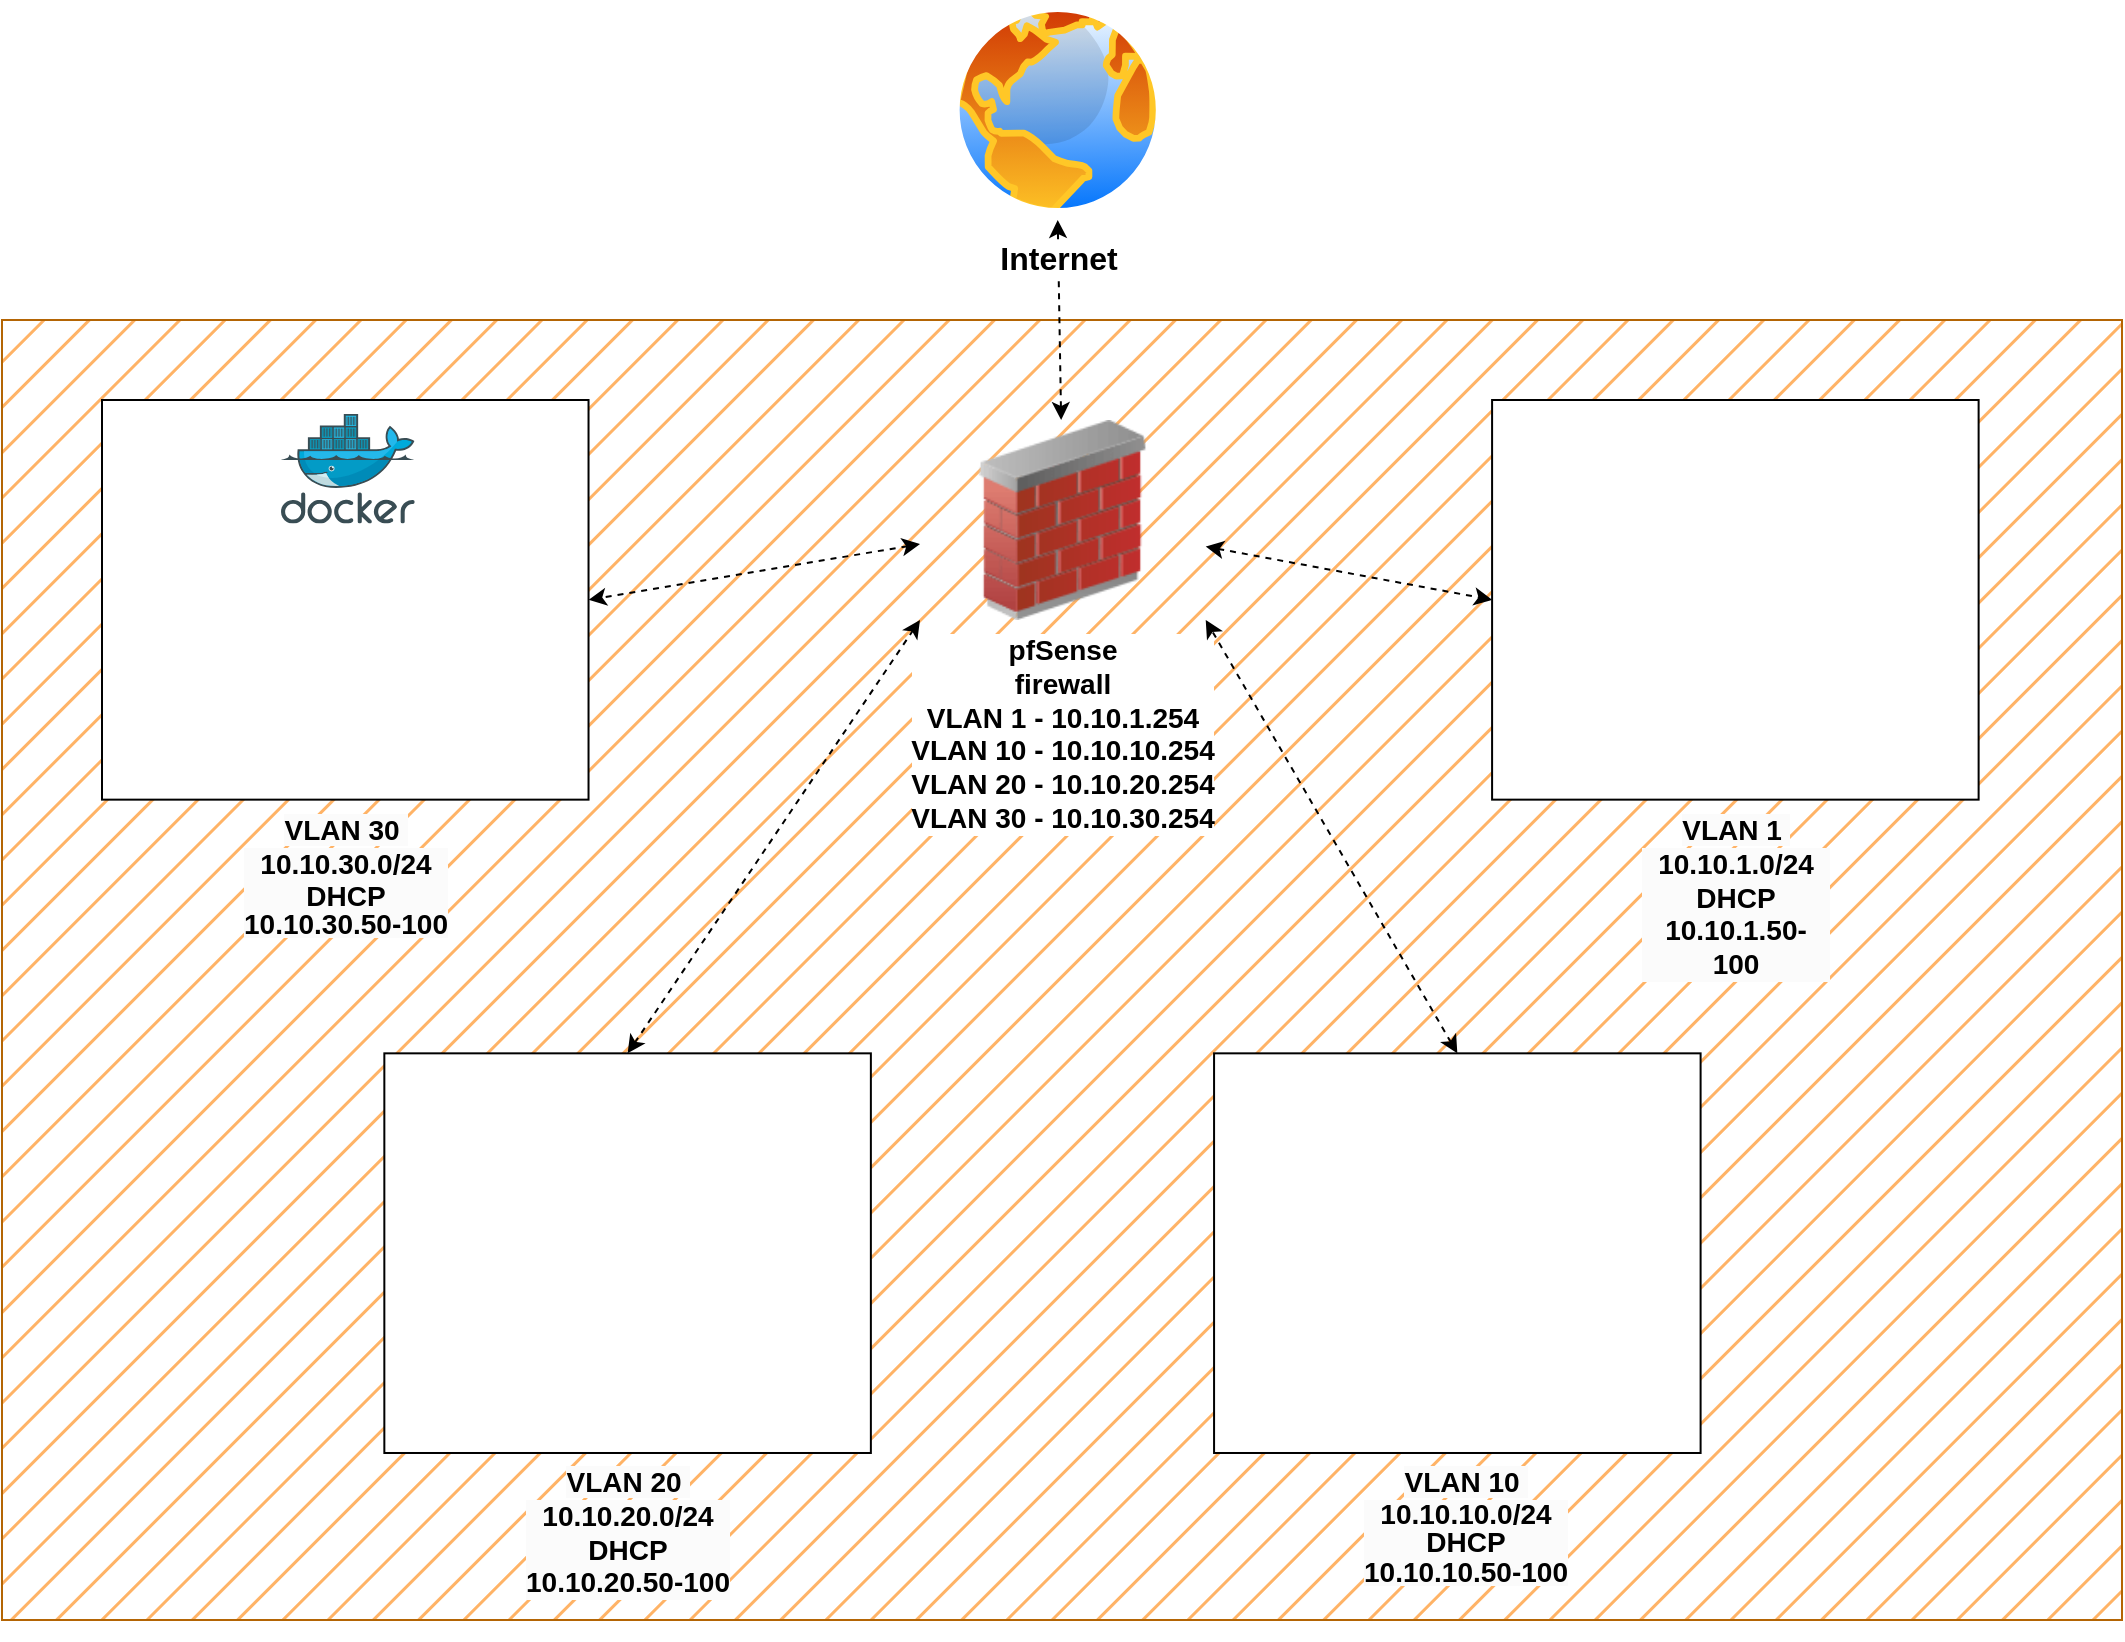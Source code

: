 <mxfile version="24.7.6">
  <diagram name="Machines" id="BvJP347GiiZfkOwUsqkh">
    <mxGraphModel dx="1387" dy="905" grid="1" gridSize="10" guides="1" tooltips="1" connect="1" arrows="1" fold="1" page="1" pageScale="1" pageWidth="1100" pageHeight="850" math="0" shadow="0">
      <root>
        <mxCell id="0" />
        <mxCell id="1" parent="0" />
        <mxCell id="tstO8E4ToWnD4s0VQoLR-23" value="" style="rounded=0;whiteSpace=wrap;html=1;fillColor=#FFB366;strokeColor=#b46504;gradientColor=none;gradientDirection=south;fillStyle=hatch;" vertex="1" parent="1">
          <mxGeometry x="20" y="180" width="1060" height="650" as="geometry" />
        </mxCell>
        <mxCell id="tstO8E4ToWnD4s0VQoLR-16" style="rounded=0;orthogonalLoop=1;jettySize=auto;html=1;entryX=0.5;entryY=1;entryDx=0;entryDy=0;startArrow=classic;startFill=1;dashed=1;" edge="1" parent="1" source="iSefM9oxy1AssCUOsb5a-2" target="iSefM9oxy1AssCUOsb5a-4">
          <mxGeometry relative="1" as="geometry" />
        </mxCell>
        <mxCell id="iSefM9oxy1AssCUOsb5a-4" value="&lt;font style=&quot;font-size: 16px;&quot;&gt;&lt;b&gt;Internet&lt;/b&gt;&lt;/font&gt;" style="image;aspect=fixed;perimeter=ellipsePerimeter;html=1;align=center;shadow=0;dashed=0;spacingTop=3;image=img/lib/active_directory/internet_globe.svg;" parent="1" vertex="1">
          <mxGeometry x="492.86" y="20" width="110" height="110" as="geometry" />
        </mxCell>
        <mxCell id="tstO8E4ToWnD4s0VQoLR-12" value="" style="group" vertex="1" connectable="0" parent="1">
          <mxGeometry x="209.009" y="546.671" width="245.429" height="269.329" as="geometry" />
        </mxCell>
        <mxCell id="tstO8E4ToWnD4s0VQoLR-4" value="&lt;span style=&quot;color: rgb(0, 0, 0); font-family: Helvetica; font-style: normal; font-variant-ligatures: normal; font-variant-caps: normal; letter-spacing: normal; orphans: 2; text-indent: 0px; text-transform: none; widows: 2; word-spacing: 0px; -webkit-text-stroke-width: 0px; white-space: normal; background-color: rgb(251, 251, 251); text-decoration-thickness: initial; text-decoration-style: initial; text-decoration-color: initial; float: none; display: inline !important; font-size: 14px;&quot;&gt;&lt;b style=&quot;&quot;&gt;&lt;font style=&quot;font-size: 14px;&quot;&gt;VLAN 20&amp;nbsp;&lt;/font&gt;&lt;/b&gt;&lt;/span&gt;&lt;div style=&quot;forced-color-adjust: none; color: rgb(0, 0, 0); font-family: Helvetica; font-style: normal; font-variant-ligatures: normal; font-variant-caps: normal; letter-spacing: normal; orphans: 2; text-indent: 0px; text-transform: none; widows: 2; word-spacing: 0px; -webkit-text-stroke-width: 0px; white-space: normal; background-color: rgb(251, 251, 251); text-decoration-thickness: initial; text-decoration-style: initial; text-decoration-color: initial; font-size: 14px;&quot;&gt;&lt;b style=&quot;&quot;&gt;&lt;font style=&quot;font-size: 14px;&quot;&gt;10.10.20.0/24&lt;/font&gt;&lt;/b&gt;&lt;div style=&quot;forced-color-adjust: none;&quot;&gt;&lt;b&gt;&lt;font style=&quot;font-size: 14px;&quot;&gt;DHCP&lt;/font&gt;&lt;/b&gt;&lt;/div&gt;&lt;div style=&quot;forced-color-adjust: none;&quot;&gt;&lt;b style=&quot;&quot;&gt;&lt;font style=&quot;font-size: 14px;&quot;&gt;10.10.20.50-100&lt;/font&gt;&lt;/b&gt;&lt;/div&gt;&lt;/div&gt;" style="text;whiteSpace=wrap;html=1;align=center;" vertex="1" parent="tstO8E4ToWnD4s0VQoLR-12">
          <mxGeometry x="71.668" y="199.825" width="104.257" height="69.504" as="geometry" />
        </mxCell>
        <mxCell id="5tb4uudJnrHotF7AxoZS-3" value="" style="rounded=0;whiteSpace=wrap;html=1;" parent="tstO8E4ToWnD4s0VQoLR-12" vertex="1">
          <mxGeometry x="2.163" width="243.266" height="199.825" as="geometry" />
        </mxCell>
        <mxCell id="8MhL2vGHyXz3FZBSNUEo-13" value="" style="shape=image;verticalLabelPosition=bottom;labelBackgroundColor=default;verticalAlign=top;aspect=fixed;imageAspect=0;image=https://seekvectors.com/files/download/Microsoft%20Active%20Directory-01.png;clipPath=inset(41.67% 12.67% 41.33% 10%);" parent="tstO8E4ToWnD4s0VQoLR-12" vertex="1">
          <mxGeometry y="24.327" width="243.265" height="53.475" as="geometry" />
        </mxCell>
        <mxCell id="8MhL2vGHyXz3FZBSNUEo-15" value="" style="shape=image;verticalLabelPosition=bottom;labelBackgroundColor=default;verticalAlign=top;aspect=fixed;imageAspect=0;image=https://upload.wikimedia.org/wikipedia/commons/thumb/0/05/Windows_10_Logo.svg/2560px-Windows_10_Logo.svg.png;" parent="tstO8E4ToWnD4s0VQoLR-12" vertex="1">
          <mxGeometry x="6.507" y="111.207" width="234.577" height="43.397" as="geometry" />
        </mxCell>
        <mxCell id="tstO8E4ToWnD4s0VQoLR-13" value="" style="group" vertex="1" connectable="0" parent="1">
          <mxGeometry x="626.036" y="546.671" width="243.266" height="269.329" as="geometry" />
        </mxCell>
        <mxCell id="tstO8E4ToWnD4s0VQoLR-1" value="&lt;span style=&quot;color: rgb(0, 0, 0); font-family: Helvetica; font-style: normal; font-variant-ligatures: normal; font-variant-caps: normal; letter-spacing: normal; orphans: 2; text-indent: 0px; text-transform: none; widows: 2; word-spacing: 0px; -webkit-text-stroke-width: 0px; white-space: normal; background-color: rgb(251, 251, 251); text-decoration-thickness: initial; text-decoration-style: initial; text-decoration-color: initial; float: none; display: inline !important; font-size: 14px;&quot;&gt;&lt;b style=&quot;&quot;&gt;&lt;font style=&quot;font-size: 14px;&quot;&gt;VLAN 10&amp;nbsp;&lt;/font&gt;&lt;/b&gt;&lt;/span&gt;&lt;div style=&quot;forced-color-adjust: none; color: rgb(0, 0, 0); font-family: Helvetica; font-style: normal; font-variant-ligatures: normal; font-variant-caps: normal; letter-spacing: normal; orphans: 2; text-indent: 0px; text-transform: none; widows: 2; word-spacing: 0px; -webkit-text-stroke-width: 0px; white-space: normal; background-color: rgb(251, 251, 251); text-decoration-thickness: initial; text-decoration-style: initial; text-decoration-color: initial; line-height: 14.4px; font-size: 14px;&quot;&gt;&lt;b style=&quot;&quot;&gt;&lt;font style=&quot;font-size: 14px;&quot;&gt;10.10.10.0/24&lt;/font&gt;&lt;/b&gt;&lt;div style=&quot;forced-color-adjust: none; line-height: 14.4px;&quot;&gt;&lt;b&gt;&lt;font style=&quot;font-size: 14px;&quot;&gt;DHCP&lt;/font&gt;&lt;/b&gt;&lt;/div&gt;&lt;div style=&quot;forced-color-adjust: none; line-height: 14.4px;&quot;&gt;&lt;b style=&quot;&quot;&gt;&lt;font style=&quot;font-size: 14px;&quot;&gt;10.10.10.50-100&lt;/font&gt;&lt;/b&gt;&lt;/div&gt;&lt;/div&gt;" style="text;whiteSpace=wrap;html=1;align=center;rounded=0;" vertex="1" parent="tstO8E4ToWnD4s0VQoLR-13">
          <mxGeometry x="73.848" y="199.825" width="104.257" height="69.504" as="geometry" />
        </mxCell>
        <mxCell id="5tb4uudJnrHotF7AxoZS-2" value="" style="rounded=0;whiteSpace=wrap;html=1;" parent="tstO8E4ToWnD4s0VQoLR-13" vertex="1">
          <mxGeometry width="243.266" height="199.825" as="geometry" />
        </mxCell>
        <mxCell id="5tb4uudJnrHotF7AxoZS-9" value="" style="shape=image;verticalLabelPosition=bottom;labelBackgroundColor=default;verticalAlign=top;aspect=fixed;imageAspect=0;image=https://letslearnabout.net/wp-content/uploads/2023/07/ad5a831987ef92f60ea5ecd4b29523c3.png;" parent="tstO8E4ToWnD4s0VQoLR-13" vertex="1">
          <mxGeometry x="48.002" y="30.625" width="147.262" height="147.262" as="geometry" />
        </mxCell>
        <mxCell id="tstO8E4ToWnD4s0VQoLR-15" value="" style="group" vertex="1" connectable="0" parent="1">
          <mxGeometry x="70" y="220" width="1010" height="620" as="geometry" />
        </mxCell>
        <mxCell id="5tb4uudJnrHotF7AxoZS-4" value="" style="rounded=0;whiteSpace=wrap;html=1;align=center;" parent="tstO8E4ToWnD4s0VQoLR-15" vertex="1">
          <mxGeometry x="4.939e-14" width="243.266" height="199.825" as="geometry" />
        </mxCell>
        <mxCell id="iSefM9oxy1AssCUOsb5a-8" value="" style="shape=image;html=1;verticalAlign=top;verticalLabelPosition=bottom;labelBackgroundColor=#ffffff;imageAspect=0;aspect=fixed;image=https://cdn1.iconfinder.com/data/icons/operating-system-flat-1/30/ubuntu-128.png" parent="tstO8E4ToWnD4s0VQoLR-15" vertex="1">
          <mxGeometry x="4.939e-14" width="69.504" height="69.504" as="geometry" />
        </mxCell>
        <mxCell id="5tb4uudJnrHotF7AxoZS-5" value="" style="image;sketch=0;aspect=fixed;html=1;points=[];align=center;fontSize=12;image=img/lib/mscae/Docker.svg;" parent="tstO8E4ToWnD4s0VQoLR-15" vertex="1">
          <mxGeometry x="89.487" y="6.95" width="66.898" height="54.856" as="geometry" />
        </mxCell>
        <mxCell id="5tb4uudJnrHotF7AxoZS-6" value="" style="shape=image;verticalLabelPosition=bottom;labelBackgroundColor=default;verticalAlign=top;aspect=fixed;imageAspect=0;image=https://marketplace-assets.digitalocean.com/logos/portaineriolimit-portainercommuni.svg;" parent="tstO8E4ToWnD4s0VQoLR-15" vertex="1">
          <mxGeometry x="156.385" width="78.192" height="78.192" as="geometry" />
        </mxCell>
        <mxCell id="5tb4uudJnrHotF7AxoZS-10" value="" style="shape=image;verticalLabelPosition=bottom;labelBackgroundColor=default;verticalAlign=top;aspect=fixed;imageAspect=0;image=https://miro.medium.com/v2/resize:fit:1104/1*l0dZW0__5ouH_m-6pc0zKg.jpeg;" parent="tstO8E4ToWnD4s0VQoLR-15" vertex="1">
          <mxGeometry x="136.402" y="78.192" width="98.175" height="30.947" as="geometry" />
        </mxCell>
        <mxCell id="5tb4uudJnrHotF7AxoZS-12" value="" style="shape=image;verticalLabelPosition=bottom;labelBackgroundColor=default;verticalAlign=top;aspect=fixed;imageAspect=0;image=https://raw.githubusercontent.com/WebGoat/WebGoat/main/src/main/resources/lessons/challenges/images/webgoat2.png;" parent="tstO8E4ToWnD4s0VQoLR-15" vertex="1">
          <mxGeometry x="136.402" y="114.144" width="98.175" height="31.633" as="geometry" />
        </mxCell>
        <mxCell id="8MhL2vGHyXz3FZBSNUEo-3" value="" style="shape=image;verticalLabelPosition=bottom;labelBackgroundColor=default;verticalAlign=top;aspect=fixed;imageAspect=0;image=https://appstore.edgenexus.io/wp-content/uploads/2018/03/dvwa-logo-500x500.png;" parent="tstO8E4ToWnD4s0VQoLR-15" vertex="1">
          <mxGeometry x="156.385" y="139.009" width="60.816" height="60.816" as="geometry" />
        </mxCell>
        <mxCell id="tstO8E4ToWnD4s0VQoLR-5" value="&lt;span style=&quot;color: rgb(0, 0, 0); font-family: Helvetica; font-style: normal; font-variant-ligatures: normal; font-variant-caps: normal; letter-spacing: normal; orphans: 2; text-indent: 0px; text-transform: none; widows: 2; word-spacing: 0px; -webkit-text-stroke-width: 0px; white-space: normal; background-color: rgb(251, 251, 251); text-decoration-thickness: initial; text-decoration-style: initial; text-decoration-color: initial; float: none; display: inline !important; font-size: 14px;&quot;&gt;&lt;b style=&quot;&quot;&gt;&lt;font style=&quot;font-size: 14px;&quot;&gt;VLAN 30&amp;nbsp;&lt;/font&gt;&lt;/b&gt;&lt;/span&gt;&lt;div style=&quot;forced-color-adjust: none; color: rgb(0, 0, 0); font-family: Helvetica; font-style: normal; font-variant-ligatures: normal; font-variant-caps: normal; letter-spacing: normal; orphans: 2; text-indent: 0px; text-transform: none; widows: 2; word-spacing: 0px; -webkit-text-stroke-width: 0px; white-space: normal; background-color: rgb(251, 251, 251); text-decoration-thickness: initial; text-decoration-style: initial; text-decoration-color: initial; font-size: 14px;&quot;&gt;&lt;b style=&quot;&quot;&gt;&lt;font style=&quot;font-size: 14px;&quot;&gt;10.10.30.0/24&lt;/font&gt;&lt;/b&gt;&lt;div style=&quot;forced-color-adjust: none; line-height: 14.4px;&quot;&gt;&lt;b&gt;&lt;font style=&quot;font-size: 14px;&quot;&gt;DHCP&lt;/font&gt;&lt;/b&gt;&lt;/div&gt;&lt;div style=&quot;forced-color-adjust: none; line-height: 14.4px;&quot;&gt;&lt;b style=&quot;&quot;&gt;&lt;font style=&quot;font-size: 14px;&quot;&gt;10.10.30.50-100&lt;/font&gt;&lt;/b&gt;&lt;/div&gt;&lt;/div&gt;" style="text;whiteSpace=wrap;html=1;align=center;" vertex="1" parent="tstO8E4ToWnD4s0VQoLR-15">
          <mxGeometry x="69.504" y="199.825" width="104.257" height="69.504" as="geometry" />
        </mxCell>
        <mxCell id="tstO8E4ToWnD4s0VQoLR-6" value="" style="shape=image;verticalLabelPosition=bottom;labelBackgroundColor=default;verticalAlign=top;aspect=fixed;imageAspect=0;image=https://docs.strangebee.com/thehive/images/general/thehive.svg;movable=1;resizable=1;rotatable=1;deletable=1;editable=1;locked=0;connectable=1;" vertex="1" parent="tstO8E4ToWnD4s0VQoLR-15">
          <mxGeometry y="87.749" width="122.927" height="34.752" as="geometry" />
        </mxCell>
        <mxCell id="tstO8E4ToWnD4s0VQoLR-8" value="" style="shape=image;verticalLabelPosition=bottom;labelBackgroundColor=default;verticalAlign=top;aspect=fixed;imageAspect=0;image=https://github.com/TheHive-Project/Cortex/raw/master/images/cortex-logo.png;movable=1;resizable=1;rotatable=1;deletable=1;editable=1;locked=0;connectable=1;" vertex="1" parent="tstO8E4ToWnD4s0VQoLR-15">
          <mxGeometry x="1.295" y="139.009" width="121.633" height="31.624" as="geometry" />
        </mxCell>
        <mxCell id="tstO8E4ToWnD4s0VQoLR-18" style="rounded=0;orthogonalLoop=1;jettySize=auto;html=1;entryX=1;entryY=0.5;entryDx=0;entryDy=0;dashed=1;startArrow=classic;startFill=1;" edge="1" parent="1" source="iSefM9oxy1AssCUOsb5a-2" target="5tb4uudJnrHotF7AxoZS-4">
          <mxGeometry relative="1" as="geometry" />
        </mxCell>
        <mxCell id="tstO8E4ToWnD4s0VQoLR-19" style="rounded=0;orthogonalLoop=1;jettySize=auto;html=1;entryX=0;entryY=0.5;entryDx=0;entryDy=0;dashed=1;startArrow=classic;startFill=1;" edge="1" parent="1" source="iSefM9oxy1AssCUOsb5a-2" target="5tb4uudJnrHotF7AxoZS-1">
          <mxGeometry relative="1" as="geometry" />
        </mxCell>
        <mxCell id="iSefM9oxy1AssCUOsb5a-2" value="&lt;b style=&quot;font-size: 14px;&quot;&gt;&lt;font style=&quot;font-size: 14px;&quot;&gt;pfSense&lt;/font&gt;&lt;/b&gt;&lt;div style=&quot;font-size: 14px;&quot;&gt;&lt;b&gt;&lt;font style=&quot;font-size: 14px;&quot;&gt;firewall&lt;/font&gt;&lt;/b&gt;&lt;/div&gt;&lt;div style=&quot;font-size: 14px;&quot;&gt;&lt;b&gt;&lt;font style=&quot;font-size: 14px;&quot;&gt;VLAN 1 - 10.10.1.254&lt;/font&gt;&lt;/b&gt;&lt;/div&gt;&lt;div style=&quot;font-size: 14px;&quot;&gt;&lt;b&gt;&lt;font style=&quot;font-size: 14px;&quot;&gt;VLAN 10 - 10.10.10.254&lt;br&gt;&lt;/font&gt;&lt;/b&gt;&lt;/div&gt;&lt;div style=&quot;font-size: 14px;&quot;&gt;&lt;b&gt;&lt;font style=&quot;font-size: 14px;&quot;&gt;VLAN 20 - 10.10.20.254&lt;br&gt;&lt;/font&gt;&lt;/b&gt;&lt;/div&gt;&lt;div style=&quot;font-size: 14px;&quot;&gt;&lt;b style=&quot;&quot;&gt;&lt;font style=&quot;font-size: 14px;&quot;&gt;VLAN 30 - 10.10.30.254&lt;/font&gt;&lt;/b&gt;&lt;br&gt;&lt;/div&gt;" style="image;html=1;image=img/lib/clip_art/networking/Firewall_02_128x128.png" parent="1" vertex="1">
          <mxGeometry x="479" y="230" width="142.86" height="100" as="geometry" />
        </mxCell>
        <mxCell id="tstO8E4ToWnD4s0VQoLR-17" style="rounded=0;orthogonalLoop=1;jettySize=auto;html=1;entryX=0;entryY=1;entryDx=0;entryDy=0;startArrow=classic;startFill=1;dashed=1;exitX=0.5;exitY=0;exitDx=0;exitDy=0;" edge="1" parent="1" source="5tb4uudJnrHotF7AxoZS-3" target="iSefM9oxy1AssCUOsb5a-2">
          <mxGeometry relative="1" as="geometry">
            <mxPoint x="320" y="530" as="sourcePoint" />
          </mxGeometry>
        </mxCell>
        <mxCell id="tstO8E4ToWnD4s0VQoLR-20" style="rounded=0;orthogonalLoop=1;jettySize=auto;html=1;entryX=1;entryY=1;entryDx=0;entryDy=0;dashed=1;startArrow=classic;startFill=1;exitX=0.5;exitY=0;exitDx=0;exitDy=0;" edge="1" parent="1" source="5tb4uudJnrHotF7AxoZS-2" target="iSefM9oxy1AssCUOsb5a-2">
          <mxGeometry relative="1" as="geometry" />
        </mxCell>
        <mxCell id="tstO8E4ToWnD4s0VQoLR-14" value="" style="group" vertex="1" connectable="0" parent="1">
          <mxGeometry x="765.044" y="220" width="243.266" height="269.329" as="geometry" />
        </mxCell>
        <mxCell id="5tb4uudJnrHotF7AxoZS-1" value="" style="rounded=0;whiteSpace=wrap;html=1;movable=1;resizable=1;rotatable=1;deletable=1;editable=1;locked=0;connectable=1;" parent="tstO8E4ToWnD4s0VQoLR-14" vertex="1">
          <mxGeometry width="243.266" height="199.825" as="geometry" />
        </mxCell>
        <mxCell id="iSefM9oxy1AssCUOsb5a-3" value="" style="shape=image;verticalLabelPosition=bottom;labelBackgroundColor=default;verticalAlign=top;aspect=fixed;imageAspect=0;image=https://upload.wikimedia.org/wikipedia/commons/thumb/2/2b/Kali-dragon-icon.svg/2048px-Kali-dragon-icon.svg.png;movable=1;resizable=1;rotatable=1;deletable=1;editable=1;locked=0;connectable=1;" parent="tstO8E4ToWnD4s0VQoLR-14" vertex="1">
          <mxGeometry x="5.326" width="86.88" height="86.88" as="geometry" />
        </mxCell>
        <mxCell id="8MhL2vGHyXz3FZBSNUEo-1" value="" style="shape=image;verticalLabelPosition=bottom;labelBackgroundColor=default;verticalAlign=top;aspect=fixed;imageAspect=0;image=https://miro.medium.com/v2/resize:fit:1400/1*avSrkx78FxkvQ_EydrSFLA.png;movable=1;resizable=1;rotatable=1;deletable=1;editable=1;locked=0;connectable=1;" parent="tstO8E4ToWnD4s0VQoLR-14" vertex="1">
          <mxGeometry x="112.971" y="139.009" width="124.213" height="33.64" as="geometry" />
        </mxCell>
        <mxCell id="8MhL2vGHyXz3FZBSNUEo-2" value="" style="shape=image;verticalLabelPosition=bottom;labelBackgroundColor=default;verticalAlign=top;aspect=fixed;imageAspect=0;image=https://upload.wikimedia.org/wikipedia/commons/c/c3/Wazuh-Logo-2022.png;movable=1;resizable=1;rotatable=1;deletable=1;editable=1;locked=0;connectable=1;" parent="tstO8E4ToWnD4s0VQoLR-14" vertex="1">
          <mxGeometry x="112.736" y="81.398" width="130.529" height="37.028" as="geometry" />
        </mxCell>
        <mxCell id="8MhL2vGHyXz3FZBSNUEo-4" value="" style="shape=image;verticalLabelPosition=bottom;labelBackgroundColor=default;verticalAlign=top;aspect=fixed;imageAspect=0;image=https://securityonionsolutions.com/logo/logo-so-light.png;clipPath=inset(39% 8.33% 37.33% 7.67%);movable=1;resizable=1;rotatable=1;deletable=1;editable=1;locked=0;connectable=1;" parent="tstO8E4ToWnD4s0VQoLR-14" vertex="1">
          <mxGeometry x="116.333" y="26.064" width="123.344" height="34.752" as="geometry" />
        </mxCell>
        <mxCell id="8MhL2vGHyXz3FZBSNUEo-5" value="" style="shape=image;verticalLabelPosition=bottom;labelBackgroundColor=default;verticalAlign=top;aspect=fixed;imageAspect=0;image=https://wazuh.com/uploads/2022/04/caldera-post-icon.png;movable=1;resizable=1;rotatable=1;deletable=1;editable=1;locked=0;connectable=1;" parent="tstO8E4ToWnD4s0VQoLR-14" vertex="1">
          <mxGeometry y="91.224" width="108.601" height="108.601" as="geometry" />
        </mxCell>
        <mxCell id="tstO8E4ToWnD4s0VQoLR-2" value="&lt;span style=&quot;color: rgb(0, 0, 0); font-family: Helvetica; font-style: normal; font-variant-ligatures: normal; font-variant-caps: normal; letter-spacing: normal; orphans: 2; text-indent: 0px; text-transform: none; widows: 2; word-spacing: 0px; -webkit-text-stroke-width: 0px; white-space: normal; background-color: rgb(251, 251, 251); text-decoration-thickness: initial; text-decoration-style: initial; text-decoration-color: initial; float: none; display: inline !important; font-size: 14px;&quot;&gt;&lt;b style=&quot;&quot;&gt;&lt;font style=&quot;font-size: 14px;&quot;&gt;VLAN 1&amp;nbsp;&lt;/font&gt;&lt;/b&gt;&lt;/span&gt;&lt;div style=&quot;forced-color-adjust: none; color: rgb(0, 0, 0); font-family: Helvetica; font-style: normal; font-variant-ligatures: normal; font-variant-caps: normal; letter-spacing: normal; orphans: 2; text-indent: 0px; text-transform: none; widows: 2; word-spacing: 0px; -webkit-text-stroke-width: 0px; white-space: normal; background-color: rgb(251, 251, 251); text-decoration-thickness: initial; text-decoration-style: initial; text-decoration-color: initial; font-size: 14px;&quot;&gt;&lt;b style=&quot;&quot;&gt;&lt;font style=&quot;font-size: 14px;&quot;&gt;10.10.1.0/24&lt;/font&gt;&lt;/b&gt;&lt;div style=&quot;forced-color-adjust: none;&quot;&gt;&lt;b&gt;&lt;font style=&quot;font-size: 14px;&quot;&gt;DHCP&lt;/font&gt;&lt;/b&gt;&lt;/div&gt;&lt;div style=&quot;forced-color-adjust: none;&quot;&gt;&lt;b style=&quot;&quot;&gt;&lt;font style=&quot;font-size: 14px;&quot;&gt;10.10.1.50-100&lt;/font&gt;&lt;/b&gt;&lt;/div&gt;&lt;/div&gt;" style="text;whiteSpace=wrap;html=1;align=center;" vertex="1" parent="tstO8E4ToWnD4s0VQoLR-14">
          <mxGeometry x="73.848" y="199.825" width="95.569" height="69.504" as="geometry" />
        </mxCell>
        <mxCell id="tstO8E4ToWnD4s0VQoLR-27" value="" style="shape=image;verticalLabelPosition=bottom;labelBackgroundColor=default;verticalAlign=top;aspect=fixed;imageAspect=0;image=https://upload.wikimedia.org/wikipedia/commons/thumb/9/92/Logo_Proxmox.svg/2560px-Logo_Proxmox.svg.png;" vertex="1" parent="1">
          <mxGeometry x="20" y="130" width="315.79" height="50" as="geometry" />
        </mxCell>
      </root>
    </mxGraphModel>
  </diagram>
</mxfile>
